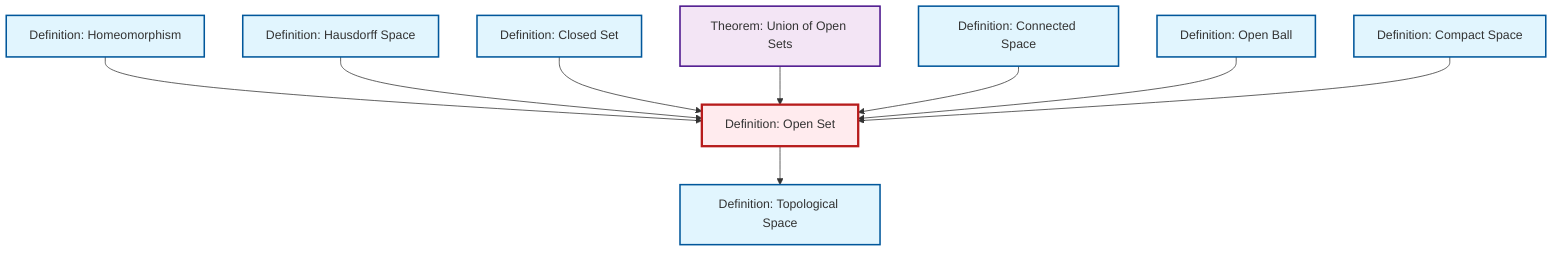 graph TD
    classDef definition fill:#e1f5fe,stroke:#01579b,stroke-width:2px
    classDef theorem fill:#f3e5f5,stroke:#4a148c,stroke-width:2px
    classDef axiom fill:#fff3e0,stroke:#e65100,stroke-width:2px
    classDef example fill:#e8f5e9,stroke:#1b5e20,stroke-width:2px
    classDef current fill:#ffebee,stroke:#b71c1c,stroke-width:3px
    def-open-set["Definition: Open Set"]:::definition
    thm-union-open-sets["Theorem: Union of Open Sets"]:::theorem
    def-hausdorff["Definition: Hausdorff Space"]:::definition
    def-topological-space["Definition: Topological Space"]:::definition
    def-closed-set["Definition: Closed Set"]:::definition
    def-compact["Definition: Compact Space"]:::definition
    def-open-ball["Definition: Open Ball"]:::definition
    def-connected["Definition: Connected Space"]:::definition
    def-homeomorphism["Definition: Homeomorphism"]:::definition
    def-homeomorphism --> def-open-set
    def-hausdorff --> def-open-set
    def-open-set --> def-topological-space
    def-closed-set --> def-open-set
    thm-union-open-sets --> def-open-set
    def-connected --> def-open-set
    def-open-ball --> def-open-set
    def-compact --> def-open-set
    class def-open-set current